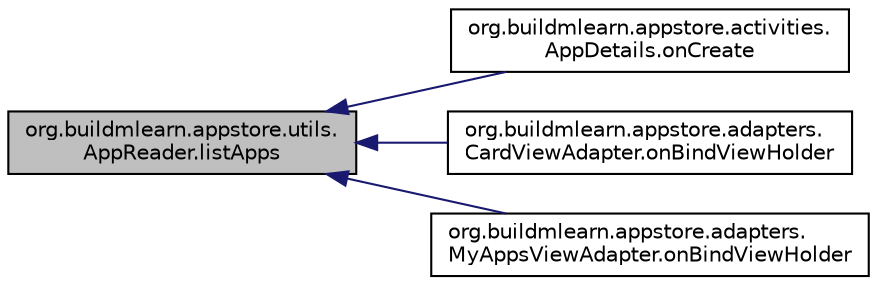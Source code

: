 digraph "org.buildmlearn.appstore.utils.AppReader.listApps"
{
 // INTERACTIVE_SVG=YES
  bgcolor="transparent";
  edge [fontname="Helvetica",fontsize="10",labelfontname="Helvetica",labelfontsize="10"];
  node [fontname="Helvetica",fontsize="10",shape=record];
  rankdir="LR";
  Node1 [label="org.buildmlearn.appstore.utils.\lAppReader.listApps",height=0.2,width=0.4,color="black", fillcolor="grey75", style="filled", fontcolor="black"];
  Node1 -> Node2 [dir="back",color="midnightblue",fontsize="10",style="solid",fontname="Helvetica"];
  Node2 [label="org.buildmlearn.appstore.activities.\lAppDetails.onCreate",height=0.2,width=0.4,color="black",URL="$dd/d52/classorg_1_1buildmlearn_1_1appstore_1_1activities_1_1_app_details.html#a5496a1ae07afc43ae065d908ceea260b",tooltip="The method is executed first when the activity is created. "];
  Node1 -> Node3 [dir="back",color="midnightblue",fontsize="10",style="solid",fontname="Helvetica"];
  Node3 [label="org.buildmlearn.appstore.adapters.\lCardViewAdapter.onBindViewHolder",height=0.2,width=0.4,color="black",URL="$d5/d3c/classorg_1_1buildmlearn_1_1appstore_1_1adapters_1_1_card_view_adapter.html#a2c54de70fff6623b6c325037c947a13f",tooltip="Binds content to the cardviewholder object. "];
  Node1 -> Node4 [dir="back",color="midnightblue",fontsize="10",style="solid",fontname="Helvetica"];
  Node4 [label="org.buildmlearn.appstore.adapters.\lMyAppsViewAdapter.onBindViewHolder",height=0.2,width=0.4,color="black",URL="$dc/d6e/classorg_1_1buildmlearn_1_1appstore_1_1adapters_1_1_my_apps_view_adapter.html#ab95b082936ebfbe1ca7120428e7024d7",tooltip="Binds the content to the view. "];
}
